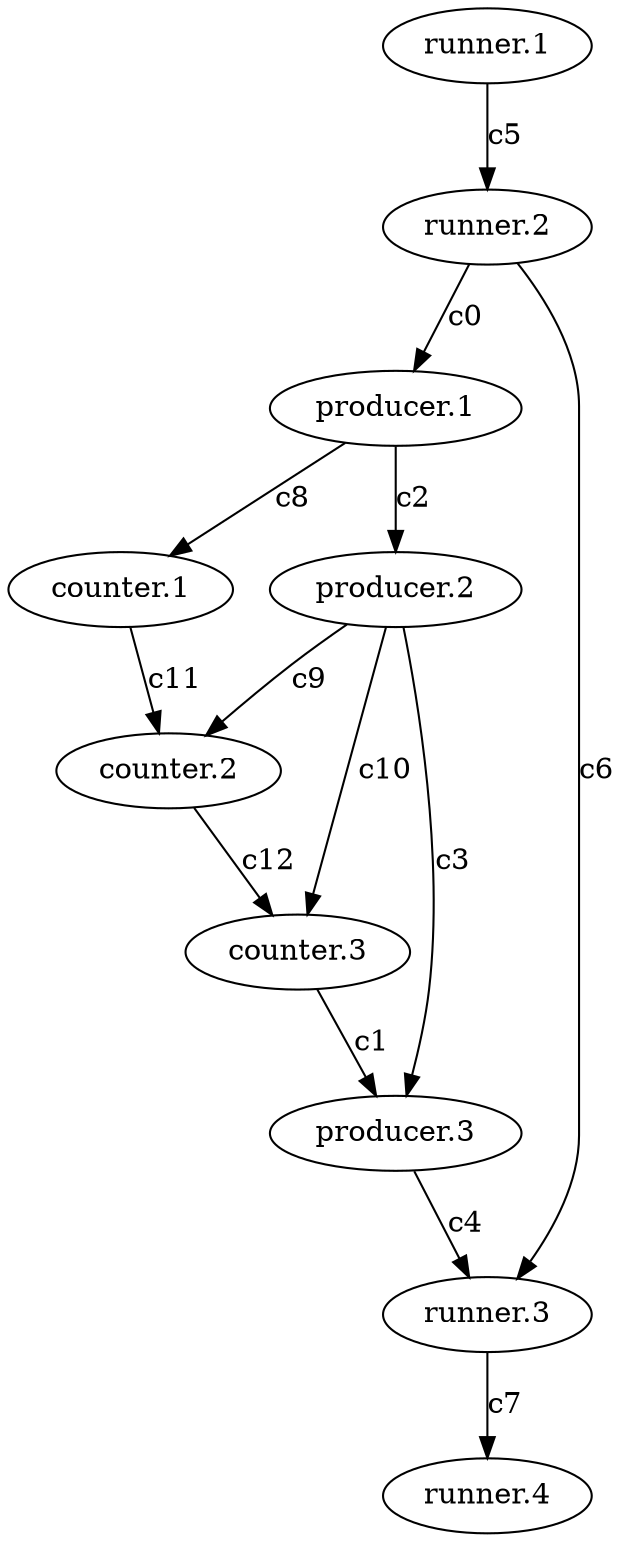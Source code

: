 digraph G {
"process_runner.2" [label="runner.2"];
"process_producer.1" [label="producer.1"];
"process_counter.3" [label="counter.3"];
"process_producer.3" [label="producer.3"];
"process_producer.2" [label="producer.2"];
"process_runner.3" [label="runner.3"];
"process_runner.1" [label="runner.1"];
"process_runner.4" [label="runner.4"];
"process_counter.1" [label="counter.1"];
"process_counter.2" [label="counter.2"];
"process_runner.2" -> "process_producer.1"  [label=c0];
"process_counter.3" -> "process_producer.3"  [label=c1];
"process_producer.1" -> "process_producer.2"  [label=c2];
"process_producer.2" -> "process_producer.3"  [label=c3];
"process_producer.3" -> "process_runner.3"  [label=c4];
"process_runner.1" -> "process_runner.2"  [label=c5];
"process_runner.2" -> "process_runner.3"  [label=c6];
"process_runner.3" -> "process_runner.4"  [label=c7];
"process_producer.1" -> "process_counter.1"  [label=c8];
"process_producer.2" -> "process_counter.2"  [label=c9];
"process_producer.2" -> "process_counter.3"  [label=c10];
"process_counter.1" -> "process_counter.2"  [label=c11];
"process_counter.2" -> "process_counter.3"  [label=c12];
}
